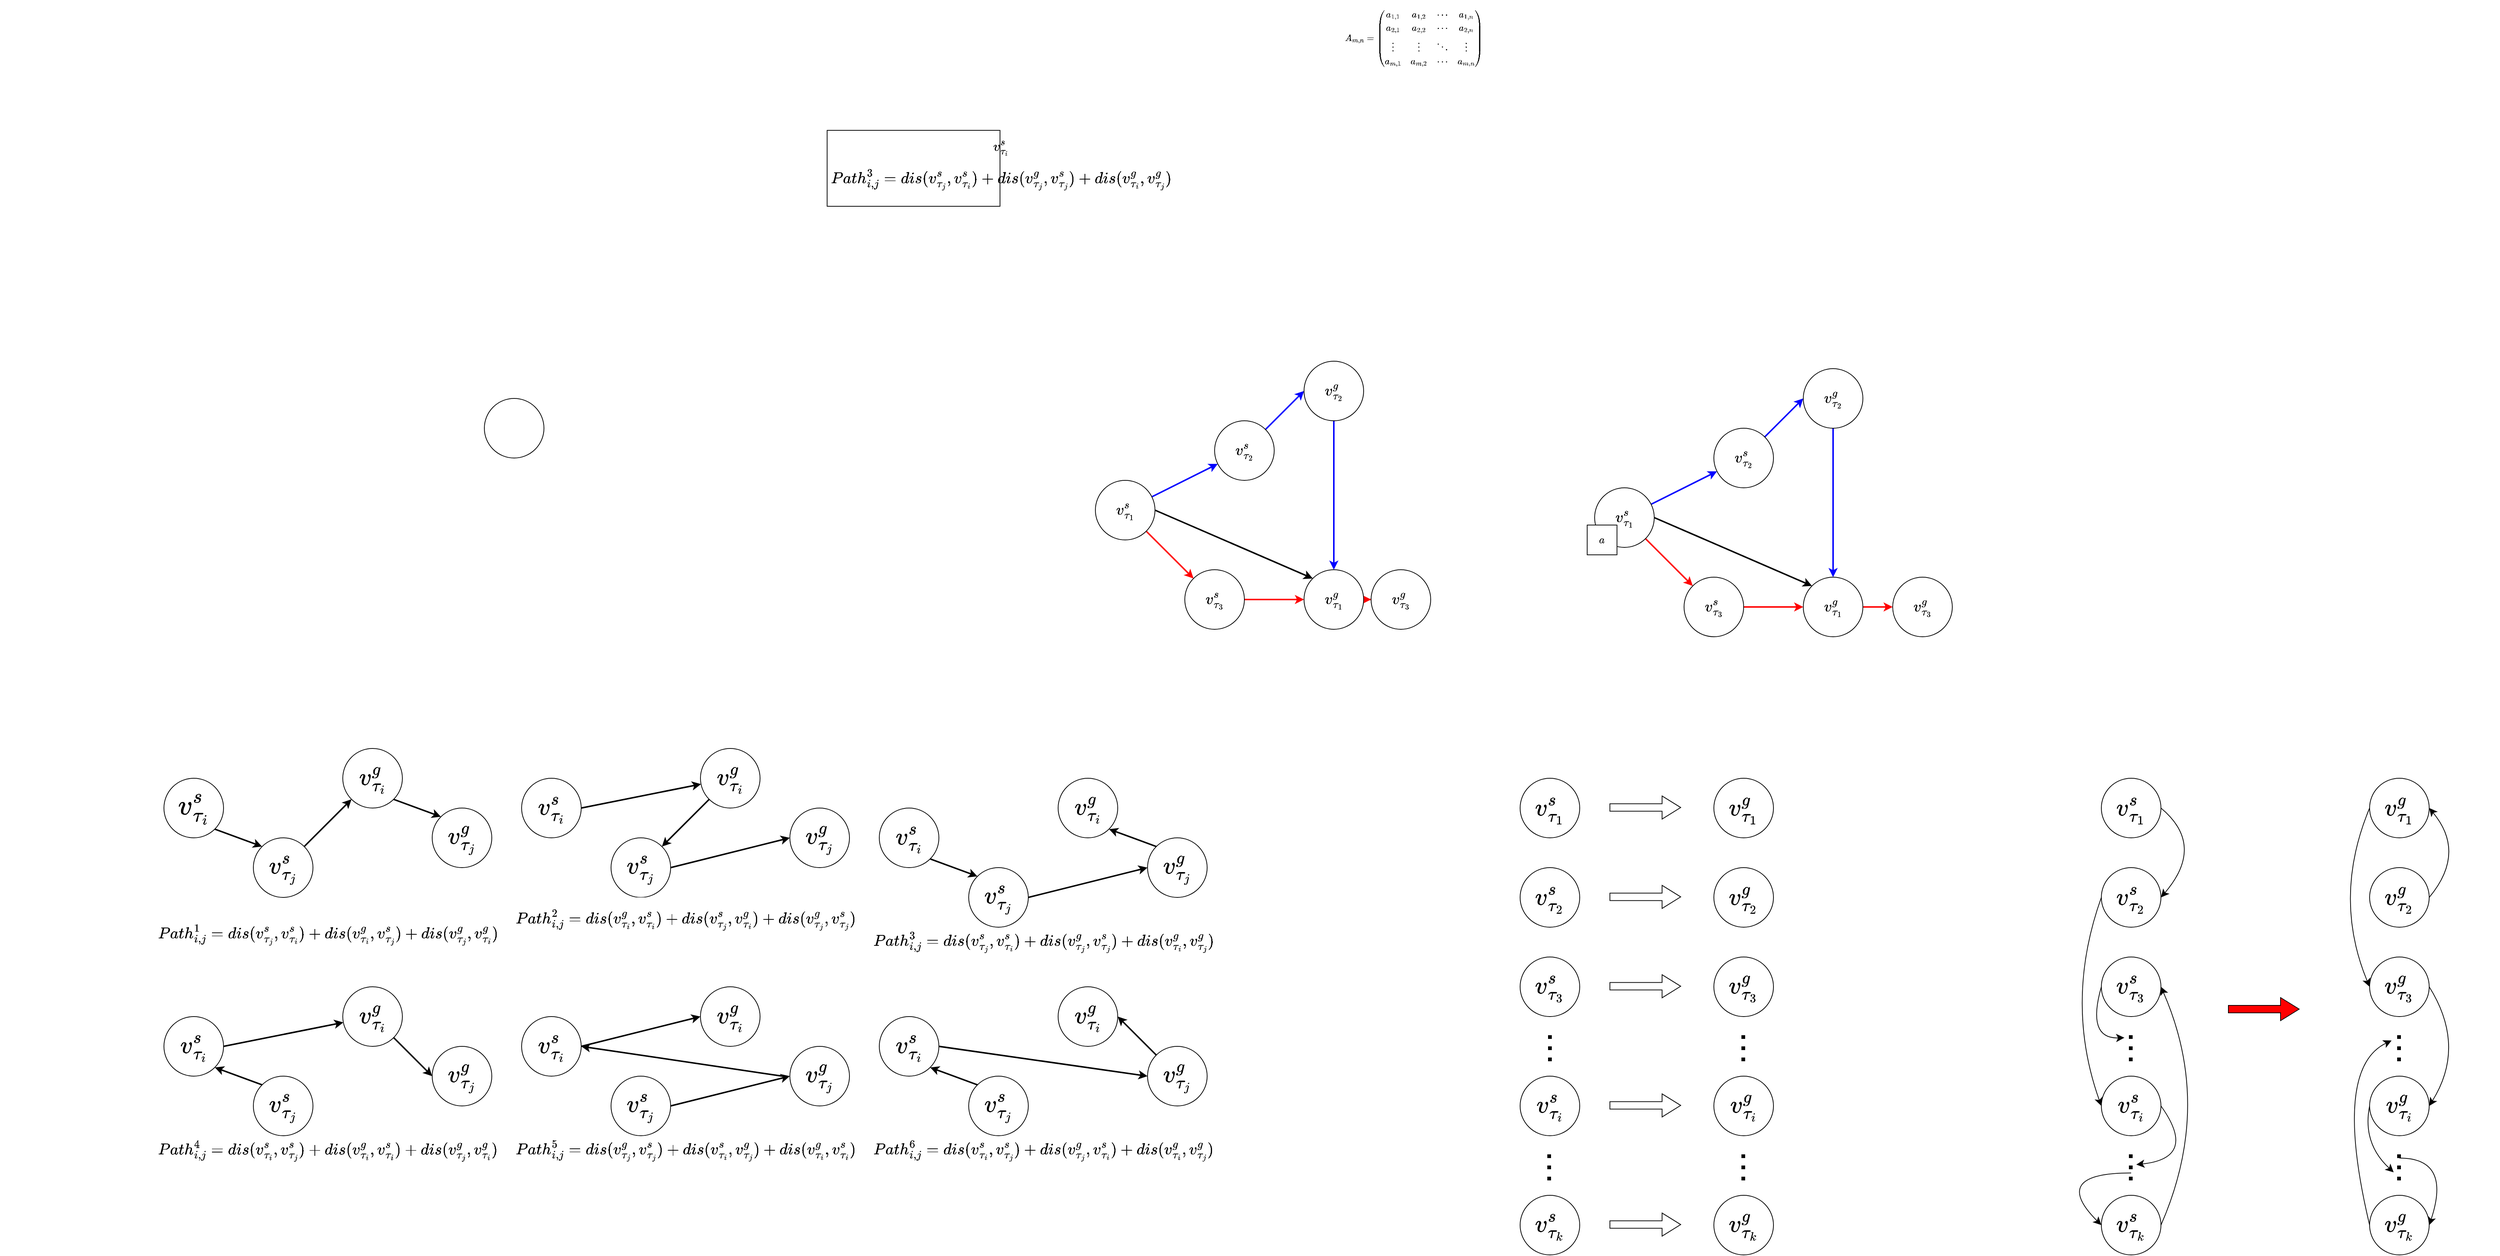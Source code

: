 <mxfile version="24.7.8">
  <diagram name="第 1 页" id="2fXzonQyr7GlmhcA955P">
    <mxGraphModel dx="4692" dy="2448" grid="1" gridSize="10" guides="1" tooltips="1" connect="1" arrows="1" fold="1" page="1" pageScale="1" pageWidth="827" pageHeight="1169" math="1" shadow="0">
      <root>
        <mxCell id="0" />
        <mxCell id="1" parent="0" />
        <mxCell id="RxVfPSey4gtv-o3c42Gy-10" value="&lt;span style=&quot;font-family: &amp;quot;Lucida Console&amp;quot;; font-size: 32px;&quot;&gt;$$v^{s}_{\tau_1}$$&lt;/span&gt;" style="ellipse;whiteSpace=wrap;html=1;aspect=fixed;fontSize=32;" parent="1" vertex="1">
          <mxGeometry x="220" y="640" width="80" height="80" as="geometry" />
        </mxCell>
        <mxCell id="RxVfPSey4gtv-o3c42Gy-12" value="&lt;span style=&quot;font-family: &amp;quot;Lucida Console&amp;quot;; font-size: 32px;&quot;&gt;$$v^{s}_{\tau_i}$$&lt;/span&gt;" style="ellipse;whiteSpace=wrap;html=1;aspect=fixed;fontSize=32;" parent="1" vertex="1">
          <mxGeometry x="220" y="1040" width="80" height="80" as="geometry" />
        </mxCell>
        <mxCell id="RxVfPSey4gtv-o3c42Gy-13" value="&lt;span style=&quot;font-family: &amp;quot;Lucida Console&amp;quot;; font-size: 32px;&quot;&gt;$$v^{s}_{\tau_k}$$&lt;/span&gt;" style="ellipse;whiteSpace=wrap;html=1;aspect=fixed;fontSize=32;" parent="1" vertex="1">
          <mxGeometry x="220" y="1200" width="80" height="80" as="geometry" />
        </mxCell>
        <mxCell id="RxVfPSey4gtv-o3c42Gy-14" value="&lt;span style=&quot;font-family: &amp;quot;Lucida Console&amp;quot;; font-size: 32px;&quot;&gt;$$v^{s}_{\tau_3}$$&lt;/span&gt;" style="ellipse;whiteSpace=wrap;html=1;aspect=fixed;fontSize=32;" parent="1" vertex="1">
          <mxGeometry x="220" y="880" width="80" height="80" as="geometry" />
        </mxCell>
        <mxCell id="RxVfPSey4gtv-o3c42Gy-15" value="&lt;span style=&quot;font-family: &amp;quot;Lucida Console&amp;quot;; font-size: 32px;&quot;&gt;$$v^{s}_{\tau_2}$$&lt;/span&gt;" style="ellipse;whiteSpace=wrap;html=1;aspect=fixed;fontSize=32;" parent="1" vertex="1">
          <mxGeometry x="220" y="760" width="80" height="80" as="geometry" />
        </mxCell>
        <mxCell id="RxVfPSey4gtv-o3c42Gy-16" value="&lt;span style=&quot;font-family: &amp;quot;Lucida Console&amp;quot;; font-size: 32px;&quot;&gt;$$v^{g}_{\tau_1}$$&lt;/span&gt;" style="ellipse;whiteSpace=wrap;html=1;aspect=fixed;fontSize=32;" parent="1" vertex="1">
          <mxGeometry x="480" y="640" width="80" height="80" as="geometry" />
        </mxCell>
        <mxCell id="RxVfPSey4gtv-o3c42Gy-17" value="&lt;span style=&quot;font-family: &amp;quot;Lucida Console&amp;quot;; font-size: 32px;&quot;&gt;$$v^{g}_{\tau_i}$$&lt;/span&gt;" style="ellipse;whiteSpace=wrap;html=1;aspect=fixed;fontSize=32;" parent="1" vertex="1">
          <mxGeometry x="480" y="1040" width="80" height="80" as="geometry" />
        </mxCell>
        <mxCell id="RxVfPSey4gtv-o3c42Gy-18" value="&lt;span style=&quot;font-family: &amp;quot;Lucida Console&amp;quot;; font-size: 32px;&quot;&gt;$$v^{g}_{\tau_k}$$&lt;/span&gt;" style="ellipse;whiteSpace=wrap;html=1;aspect=fixed;fontSize=32;" parent="1" vertex="1">
          <mxGeometry x="480" y="1200" width="80" height="80" as="geometry" />
        </mxCell>
        <mxCell id="RxVfPSey4gtv-o3c42Gy-19" value="&lt;span style=&quot;font-family: &amp;quot;Lucida Console&amp;quot;; font-size: 32px;&quot;&gt;$$v^{g}_{\tau_3}$$&lt;/span&gt;" style="ellipse;whiteSpace=wrap;html=1;aspect=fixed;fontSize=32;" parent="1" vertex="1">
          <mxGeometry x="480" y="880" width="80" height="80" as="geometry" />
        </mxCell>
        <mxCell id="RxVfPSey4gtv-o3c42Gy-20" value="&lt;span style=&quot;font-family: &amp;quot;Lucida Console&amp;quot;; font-size: 32px;&quot;&gt;$$v^{g}_{\tau_2}$$&lt;/span&gt;" style="ellipse;whiteSpace=wrap;html=1;aspect=fixed;fontSize=32;" parent="1" vertex="1">
          <mxGeometry x="480" y="760" width="80" height="80" as="geometry" />
        </mxCell>
        <mxCell id="RxVfPSey4gtv-o3c42Gy-36" style="edgeStyle=none;curved=1;rounded=0;orthogonalLoop=1;jettySize=auto;html=1;exitX=1;exitY=0.5;exitDx=0;exitDy=0;entryX=1;entryY=0.5;entryDx=0;entryDy=0;fontSize=32;startSize=8;endSize=8;" parent="1" source="RxVfPSey4gtv-o3c42Gy-21" target="RxVfPSey4gtv-o3c42Gy-25" edge="1">
          <mxGeometry relative="1" as="geometry">
            <Array as="points">
              <mxPoint x="1140" y="730" />
            </Array>
          </mxGeometry>
        </mxCell>
        <mxCell id="RxVfPSey4gtv-o3c42Gy-21" value="&lt;span style=&quot;font-family: &amp;quot;Lucida Console&amp;quot;; font-size: 32px;&quot;&gt;$$v^{s}_{\tau_1}$$&lt;/span&gt;" style="ellipse;whiteSpace=wrap;html=1;aspect=fixed;fontSize=32;" parent="1" vertex="1">
          <mxGeometry x="1000" y="640" width="80" height="80" as="geometry" />
        </mxCell>
        <mxCell id="RxVfPSey4gtv-o3c42Gy-22" value="&lt;span style=&quot;font-family: &amp;quot;Lucida Console&amp;quot;; font-size: 32px;&quot;&gt;$$v^{s}_{\tau_i}$$&lt;/span&gt;" style="ellipse;whiteSpace=wrap;html=1;aspect=fixed;fontSize=32;" parent="1" vertex="1">
          <mxGeometry x="1000" y="1040" width="80" height="80" as="geometry" />
        </mxCell>
        <mxCell id="RxVfPSey4gtv-o3c42Gy-72" style="edgeStyle=none;curved=1;rounded=0;orthogonalLoop=1;jettySize=auto;html=1;exitX=1;exitY=0.5;exitDx=0;exitDy=0;entryX=1;entryY=0.5;entryDx=0;entryDy=0;fontSize=32;startSize=8;endSize=8;" parent="1" source="RxVfPSey4gtv-o3c42Gy-23" target="RxVfPSey4gtv-o3c42Gy-24" edge="1">
          <mxGeometry relative="1" as="geometry">
            <Array as="points">
              <mxPoint x="1150" y="1080" />
            </Array>
          </mxGeometry>
        </mxCell>
        <mxCell id="RxVfPSey4gtv-o3c42Gy-23" value="&lt;span style=&quot;font-family: &amp;quot;Lucida Console&amp;quot;; font-size: 32px;&quot;&gt;$$v^{s}_{\tau_k}$$&lt;/span&gt;" style="ellipse;whiteSpace=wrap;html=1;aspect=fixed;fontSize=32;" parent="1" vertex="1">
          <mxGeometry x="1000" y="1200" width="80" height="80" as="geometry" />
        </mxCell>
        <mxCell id="RxVfPSey4gtv-o3c42Gy-24" value="&lt;span style=&quot;font-family: &amp;quot;Lucida Console&amp;quot;; font-size: 32px;&quot;&gt;$$v^{s}_{\tau_3}$$&lt;/span&gt;" style="ellipse;whiteSpace=wrap;html=1;aspect=fixed;fontSize=32;" parent="1" vertex="1">
          <mxGeometry x="1000" y="880" width="80" height="80" as="geometry" />
        </mxCell>
        <mxCell id="RxVfPSey4gtv-o3c42Gy-37" style="edgeStyle=none;curved=1;rounded=0;orthogonalLoop=1;jettySize=auto;html=1;exitX=0;exitY=0.5;exitDx=0;exitDy=0;entryX=0;entryY=0.5;entryDx=0;entryDy=0;fontSize=32;startSize=8;endSize=8;" parent="1" source="RxVfPSey4gtv-o3c42Gy-25" target="RxVfPSey4gtv-o3c42Gy-22" edge="1">
          <mxGeometry relative="1" as="geometry">
            <Array as="points">
              <mxPoint x="950" y="940" />
            </Array>
          </mxGeometry>
        </mxCell>
        <mxCell id="RxVfPSey4gtv-o3c42Gy-25" value="&lt;span style=&quot;font-family: &amp;quot;Lucida Console&amp;quot;; font-size: 32px;&quot;&gt;$$v^{s}_{\tau_2}$$&lt;/span&gt;" style="ellipse;whiteSpace=wrap;html=1;aspect=fixed;fontSize=32;" parent="1" vertex="1">
          <mxGeometry x="1000" y="760" width="80" height="80" as="geometry" />
        </mxCell>
        <mxCell id="RxVfPSey4gtv-o3c42Gy-75" style="edgeStyle=none;curved=1;rounded=0;orthogonalLoop=1;jettySize=auto;html=1;entryX=0;entryY=0.5;entryDx=0;entryDy=0;fontSize=32;startSize=8;endSize=8;exitX=0;exitY=0.5;exitDx=0;exitDy=0;" parent="1" source="RxVfPSey4gtv-o3c42Gy-26" target="RxVfPSey4gtv-o3c42Gy-29" edge="1">
          <mxGeometry relative="1" as="geometry">
            <Array as="points">
              <mxPoint x="1310" y="800" />
            </Array>
          </mxGeometry>
        </mxCell>
        <mxCell id="RxVfPSey4gtv-o3c42Gy-26" value="&lt;span style=&quot;font-family: &amp;quot;Lucida Console&amp;quot;; font-size: 32px;&quot;&gt;$$v^{g}_{\tau_1}$$&lt;/span&gt;" style="ellipse;whiteSpace=wrap;html=1;aspect=fixed;fontSize=32;" parent="1" vertex="1">
          <mxGeometry x="1360" y="640" width="80" height="80" as="geometry" />
        </mxCell>
        <mxCell id="RxVfPSey4gtv-o3c42Gy-27" value="&lt;span style=&quot;font-family: &amp;quot;Lucida Console&amp;quot;; font-size: 32px;&quot;&gt;$$v^{g}_{\tau_i}$$&lt;/span&gt;" style="ellipse;whiteSpace=wrap;html=1;aspect=fixed;fontSize=32;" parent="1" vertex="1">
          <mxGeometry x="1360" y="1040" width="80" height="80" as="geometry" />
        </mxCell>
        <mxCell id="RxVfPSey4gtv-o3c42Gy-28" value="&lt;span style=&quot;font-family: &amp;quot;Lucida Console&amp;quot;; font-size: 32px;&quot;&gt;$$v^{g}_{\tau_k}$$&lt;/span&gt;" style="ellipse;whiteSpace=wrap;html=1;aspect=fixed;fontSize=32;" parent="1" vertex="1">
          <mxGeometry x="1360" y="1200" width="80" height="80" as="geometry" />
        </mxCell>
        <mxCell id="RxVfPSey4gtv-o3c42Gy-77" style="edgeStyle=none;curved=1;rounded=0;orthogonalLoop=1;jettySize=auto;html=1;exitX=1;exitY=0.5;exitDx=0;exitDy=0;entryX=1;entryY=0.5;entryDx=0;entryDy=0;fontSize=32;startSize=8;endSize=8;" parent="1" source="RxVfPSey4gtv-o3c42Gy-29" target="RxVfPSey4gtv-o3c42Gy-27" edge="1">
          <mxGeometry relative="1" as="geometry">
            <Array as="points">
              <mxPoint x="1490" y="1000" />
            </Array>
          </mxGeometry>
        </mxCell>
        <mxCell id="RxVfPSey4gtv-o3c42Gy-29" value="&lt;span style=&quot;font-family: &amp;quot;Lucida Console&amp;quot;; font-size: 32px;&quot;&gt;$$v^{g}_{\tau_3}$$&lt;/span&gt;" style="ellipse;whiteSpace=wrap;html=1;aspect=fixed;fontSize=32;" parent="1" vertex="1">
          <mxGeometry x="1360" y="880" width="80" height="80" as="geometry" />
        </mxCell>
        <mxCell id="RxVfPSey4gtv-o3c42Gy-74" style="edgeStyle=none;curved=1;rounded=0;orthogonalLoop=1;jettySize=auto;html=1;exitX=1;exitY=0.5;exitDx=0;exitDy=0;entryX=1;entryY=0.5;entryDx=0;entryDy=0;fontSize=32;startSize=8;endSize=8;" parent="1" source="RxVfPSey4gtv-o3c42Gy-30" target="RxVfPSey4gtv-o3c42Gy-26" edge="1">
          <mxGeometry relative="1" as="geometry">
            <Array as="points">
              <mxPoint x="1490" y="740" />
            </Array>
          </mxGeometry>
        </mxCell>
        <mxCell id="RxVfPSey4gtv-o3c42Gy-30" value="&lt;span style=&quot;font-family: &amp;quot;Lucida Console&amp;quot;; font-size: 32px;&quot;&gt;$$v^{g}_{\tau_2}$$&lt;/span&gt;" style="ellipse;whiteSpace=wrap;html=1;aspect=fixed;fontSize=32;" parent="1" vertex="1">
          <mxGeometry x="1360" y="760" width="80" height="80" as="geometry" />
        </mxCell>
        <mxCell id="RxVfPSey4gtv-o3c42Gy-31" value="" style="shape=flexArrow;endArrow=classic;html=1;rounded=0;fontSize=32;startSize=8;endSize=8;curved=1;" parent="1" edge="1">
          <mxGeometry width="50" height="50" relative="1" as="geometry">
            <mxPoint x="340" y="1079.29" as="sourcePoint" />
            <mxPoint x="436" y="1079.29" as="targetPoint" />
          </mxGeometry>
        </mxCell>
        <mxCell id="RxVfPSey4gtv-o3c42Gy-32" value="" style="shape=flexArrow;endArrow=classic;html=1;rounded=0;fontSize=32;startSize=8;endSize=8;curved=1;" parent="1" edge="1">
          <mxGeometry width="50" height="50" relative="1" as="geometry">
            <mxPoint x="340" y="1239.29" as="sourcePoint" />
            <mxPoint x="436" y="1239.29" as="targetPoint" />
          </mxGeometry>
        </mxCell>
        <mxCell id="RxVfPSey4gtv-o3c42Gy-33" value="" style="shape=flexArrow;endArrow=classic;html=1;rounded=0;fontSize=32;startSize=8;endSize=8;curved=1;" parent="1" edge="1">
          <mxGeometry width="50" height="50" relative="1" as="geometry">
            <mxPoint x="340" y="919.29" as="sourcePoint" />
            <mxPoint x="436" y="919.29" as="targetPoint" />
          </mxGeometry>
        </mxCell>
        <mxCell id="RxVfPSey4gtv-o3c42Gy-34" value="" style="shape=flexArrow;endArrow=classic;html=1;rounded=0;fontSize=32;startSize=8;endSize=8;curved=1;" parent="1" edge="1">
          <mxGeometry width="50" height="50" relative="1" as="geometry">
            <mxPoint x="340" y="799.29" as="sourcePoint" />
            <mxPoint x="436" y="799.29" as="targetPoint" />
          </mxGeometry>
        </mxCell>
        <mxCell id="RxVfPSey4gtv-o3c42Gy-35" value="" style="shape=flexArrow;endArrow=classic;html=1;rounded=0;fontSize=32;startSize=8;endSize=8;curved=1;" parent="1" edge="1">
          <mxGeometry width="50" height="50" relative="1" as="geometry">
            <mxPoint x="340" y="679.29" as="sourcePoint" />
            <mxPoint x="436" y="679.29" as="targetPoint" />
          </mxGeometry>
        </mxCell>
        <mxCell id="RxVfPSey4gtv-o3c42Gy-40" value="" style="shape=flexArrow;endArrow=classic;html=1;rounded=0;fontSize=32;startSize=8;endSize=8;curved=1;fillColor=#FF0000;gradientColor=none;" parent="1" edge="1">
          <mxGeometry width="50" height="50" relative="1" as="geometry">
            <mxPoint x="1170" y="950" as="sourcePoint" />
            <mxPoint x="1266" y="950" as="targetPoint" />
          </mxGeometry>
        </mxCell>
        <mxCell id="RxVfPSey4gtv-o3c42Gy-70" value="" style="edgeStyle=none;curved=1;rounded=0;orthogonalLoop=1;jettySize=auto;html=1;fontSize=32;startSize=8;endSize=8;entryX=0;entryY=0.5;entryDx=0;entryDy=0;" parent="1" target="RxVfPSey4gtv-o3c42Gy-23" edge="1">
          <mxGeometry relative="1" as="geometry">
            <mxPoint x="940" y="1170" as="targetPoint" />
            <Array as="points">
              <mxPoint x="930" y="1170" />
            </Array>
            <mxPoint x="1040" y="1170" as="sourcePoint" />
          </mxGeometry>
        </mxCell>
        <mxCell id="RxVfPSey4gtv-o3c42Gy-83" value="" style="edgeStyle=none;curved=1;rounded=0;orthogonalLoop=1;jettySize=auto;html=1;fontSize=32;startSize=8;endSize=8;entryX=1;entryY=0.5;entryDx=0;entryDy=0;" parent="1" target="RxVfPSey4gtv-o3c42Gy-28" edge="1">
          <mxGeometry relative="1" as="geometry">
            <mxPoint x="1480" y="1150" as="targetPoint" />
            <Array as="points">
              <mxPoint x="1470" y="1150" />
            </Array>
            <mxPoint x="1400" y="1150" as="sourcePoint" />
          </mxGeometry>
        </mxCell>
        <mxCell id="RxVfPSey4gtv-o3c42Gy-68" style="edgeStyle=none;curved=1;rounded=0;orthogonalLoop=1;jettySize=auto;html=1;exitX=1;exitY=0.5;exitDx=0;exitDy=0;entryX=0.844;entryY=0.438;entryDx=0;entryDy=0;entryPerimeter=0;fontSize=32;startSize=8;endSize=8;" parent="1" source="RxVfPSey4gtv-o3c42Gy-22" edge="1">
          <mxGeometry relative="1" as="geometry">
            <Array as="points">
              <mxPoint x="1130" y="1150" />
            </Array>
            <mxPoint x="1046.88" y="1158.76" as="targetPoint" />
          </mxGeometry>
        </mxCell>
        <mxCell id="RxVfPSey4gtv-o3c42Gy-73" style="edgeStyle=none;curved=1;rounded=0;orthogonalLoop=1;jettySize=auto;html=1;exitX=0;exitY=0.5;exitDx=0;exitDy=0;entryX=0.044;entryY=-0.079;entryDx=0;entryDy=0;entryPerimeter=0;fontSize=32;startSize=8;endSize=8;" parent="1" source="RxVfPSey4gtv-o3c42Gy-24" edge="1">
          <mxGeometry relative="1" as="geometry">
            <Array as="points">
              <mxPoint x="980" y="990" />
            </Array>
            <mxPoint x="1030.88" y="988.42" as="targetPoint" />
          </mxGeometry>
        </mxCell>
        <mxCell id="RxVfPSey4gtv-o3c42Gy-78" style="edgeStyle=none;curved=1;rounded=0;orthogonalLoop=1;jettySize=auto;html=1;exitX=0;exitY=0.5;exitDx=0;exitDy=0;entryX=0.115;entryY=0.456;entryDx=0;entryDy=0;entryPerimeter=0;fontSize=32;startSize=8;endSize=8;" parent="1" source="RxVfPSey4gtv-o3c42Gy-27" edge="1">
          <mxGeometry relative="1" as="geometry">
            <Array as="points">
              <mxPoint x="1350" y="1130" />
            </Array>
            <mxPoint x="1392.3" y="1169.12" as="targetPoint" />
          </mxGeometry>
        </mxCell>
        <mxCell id="RxVfPSey4gtv-o3c42Gy-84" style="edgeStyle=none;curved=1;rounded=0;orthogonalLoop=1;jettySize=auto;html=1;exitX=0;exitY=0.5;exitDx=0;exitDy=0;entryX=-0.026;entryY=0.109;entryDx=0;entryDy=0;entryPerimeter=0;fontSize=32;startSize=8;endSize=8;" parent="1" source="RxVfPSey4gtv-o3c42Gy-28" edge="1">
          <mxGeometry relative="1" as="geometry">
            <Array as="points">
              <mxPoint x="1310" y="1030" />
            </Array>
            <mxPoint x="1389.48" y="992.18" as="targetPoint" />
          </mxGeometry>
        </mxCell>
        <mxCell id="6" value="" style="endArrow=none;dashed=1;html=1;strokeColor=#000000;strokeWidth=5;dashPattern=1 2;fontSize=32;" parent="1" edge="1">
          <mxGeometry width="50" height="50" relative="1" as="geometry">
            <mxPoint x="260" y="1020" as="sourcePoint" />
            <mxPoint x="260" y="980" as="targetPoint" />
          </mxGeometry>
        </mxCell>
        <mxCell id="9" value="&lt;font face=&quot;Lucida Console&quot;&gt;$$A_{m,n} =&lt;br&gt; \begin{pmatrix}&lt;br&gt;  a_{1,1} &amp;amp; a_{1,2} &amp;amp; \cdots &amp;amp; a_{1,n} \\&lt;br&gt;  a_{2,1} &amp;amp; a_{2,2} &amp;amp; \cdots &amp;amp; a_{2,n} \\&lt;br&gt;  \vdots  &amp;amp; \vdots  &amp;amp; \ddots &amp;amp; \vdots  \\&lt;br&gt;  a_{m,1} &amp;amp; a_{m,2} &amp;amp; \cdots &amp;amp; a_{m,n}&lt;br&gt; \end{pmatrix}$$&lt;/font&gt;" style="text;html=1;spacing=5;spacingTop=-10;whiteSpace=wrap;overflow=visible;fillColor=none;strokeColor=none;shadow=0;rounded=0;verticalAlign=middle;" parent="1" vertex="1">
          <mxGeometry x="-20" y="-400" width="232" height="102" as="geometry" />
        </mxCell>
        <mxCell id="Y2sO-mLyn4NRbICUy5Yb-9" value="" style="endArrow=none;dashed=1;html=1;strokeColor=#000000;strokeWidth=5;dashPattern=1 2;fontSize=32;" parent="1" edge="1">
          <mxGeometry width="50" height="50" relative="1" as="geometry">
            <mxPoint x="1039.5" y="1020" as="sourcePoint" />
            <mxPoint x="1039.5" y="980" as="targetPoint" />
          </mxGeometry>
        </mxCell>
        <mxCell id="Y2sO-mLyn4NRbICUy5Yb-10" value="" style="endArrow=none;dashed=1;html=1;strokeColor=#000000;strokeWidth=5;dashPattern=1 2;fontSize=32;" parent="1" edge="1">
          <mxGeometry width="50" height="50" relative="1" as="geometry">
            <mxPoint x="1039.5" y="1180" as="sourcePoint" />
            <mxPoint x="1039.5" y="1140" as="targetPoint" />
          </mxGeometry>
        </mxCell>
        <mxCell id="Y2sO-mLyn4NRbICUy5Yb-11" value="" style="endArrow=none;dashed=1;html=1;strokeColor=#000000;strokeWidth=5;dashPattern=1 2;fontSize=32;" parent="1" edge="1">
          <mxGeometry width="50" height="50" relative="1" as="geometry">
            <mxPoint x="1399.5" y="1020" as="sourcePoint" />
            <mxPoint x="1399.5" y="980" as="targetPoint" />
          </mxGeometry>
        </mxCell>
        <mxCell id="Y2sO-mLyn4NRbICUy5Yb-12" value="" style="endArrow=none;dashed=1;html=1;strokeColor=#000000;strokeWidth=5;dashPattern=1 2;fontSize=32;" parent="1" edge="1">
          <mxGeometry width="50" height="50" relative="1" as="geometry">
            <mxPoint x="1399.5" y="1180" as="sourcePoint" />
            <mxPoint x="1399.5" y="1140" as="targetPoint" />
          </mxGeometry>
        </mxCell>
        <mxCell id="Y2sO-mLyn4NRbICUy5Yb-13" value="" style="endArrow=none;dashed=1;html=1;strokeColor=#000000;strokeWidth=5;dashPattern=1 2;fontSize=32;" parent="1" edge="1">
          <mxGeometry width="50" height="50" relative="1" as="geometry">
            <mxPoint x="519.5" y="1020" as="sourcePoint" />
            <mxPoint x="519.5" y="980" as="targetPoint" />
          </mxGeometry>
        </mxCell>
        <mxCell id="Y2sO-mLyn4NRbICUy5Yb-14" value="" style="endArrow=none;dashed=1;html=1;strokeColor=#000000;strokeWidth=5;dashPattern=1 2;fontSize=32;" parent="1" edge="1">
          <mxGeometry width="50" height="50" relative="1" as="geometry">
            <mxPoint x="259" y="1180" as="sourcePoint" />
            <mxPoint x="259" y="1140" as="targetPoint" />
          </mxGeometry>
        </mxCell>
        <mxCell id="Y2sO-mLyn4NRbICUy5Yb-15" value="" style="endArrow=none;dashed=1;html=1;strokeColor=#000000;strokeWidth=5;dashPattern=1 2;fontSize=32;" parent="1" edge="1">
          <mxGeometry width="50" height="50" relative="1" as="geometry">
            <mxPoint x="519.5" y="1180" as="sourcePoint" />
            <mxPoint x="519.5" y="1140" as="targetPoint" />
          </mxGeometry>
        </mxCell>
        <mxCell id="Y2sO-mLyn4NRbICUy5Yb-36" value="" style="rounded=0;orthogonalLoop=1;jettySize=auto;html=1;strokeColor=#0000FF;strokeWidth=2;" parent="1" source="Y2sO-mLyn4NRbICUy5Yb-39" target="Y2sO-mLyn4NRbICUy5Yb-41" edge="1">
          <mxGeometry relative="1" as="geometry" />
        </mxCell>
        <mxCell id="Y2sO-mLyn4NRbICUy5Yb-37" style="rounded=0;orthogonalLoop=1;jettySize=auto;html=1;exitX=1;exitY=1;exitDx=0;exitDy=0;entryX=0;entryY=0;entryDx=0;entryDy=0;strokeColor=#FF0000;strokeWidth=2;" parent="1" source="Y2sO-mLyn4NRbICUy5Yb-39" target="Y2sO-mLyn4NRbICUy5Yb-43" edge="1">
          <mxGeometry relative="1" as="geometry" />
        </mxCell>
        <mxCell id="Y2sO-mLyn4NRbICUy5Yb-38" style="rounded=0;orthogonalLoop=1;jettySize=auto;html=1;exitX=1;exitY=0.5;exitDx=0;exitDy=0;entryX=0;entryY=0;entryDx=0;entryDy=0;strokeWidth=2;" parent="1" source="Y2sO-mLyn4NRbICUy5Yb-39" target="Y2sO-mLyn4NRbICUy5Yb-45" edge="1">
          <mxGeometry relative="1" as="geometry" />
        </mxCell>
        <mxCell id="Y2sO-mLyn4NRbICUy5Yb-39" value="&lt;font face=&quot;Lucida Console&quot;&gt;&lt;span style=&quot;font-size: 20px&quot;&gt;$$v^{s}_{\tau_1}$$&lt;/span&gt;&lt;/font&gt;" style="ellipse;whiteSpace=wrap;html=1;aspect=fixed;" parent="1" vertex="1">
          <mxGeometry x="-350" y="240" width="80" height="80" as="geometry" />
        </mxCell>
        <mxCell id="Y2sO-mLyn4NRbICUy5Yb-40" style="rounded=0;orthogonalLoop=1;jettySize=auto;html=1;exitX=1;exitY=0;exitDx=0;exitDy=0;entryX=0;entryY=0.5;entryDx=0;entryDy=0;strokeColor=#0000FF;strokeWidth=2;" parent="1" source="Y2sO-mLyn4NRbICUy5Yb-41" target="Y2sO-mLyn4NRbICUy5Yb-47" edge="1">
          <mxGeometry relative="1" as="geometry" />
        </mxCell>
        <mxCell id="Y2sO-mLyn4NRbICUy5Yb-41" value="&lt;font face=&quot;Lucida Console&quot;&gt;&lt;span style=&quot;font-size: 20px&quot;&gt;$$v^{s}_{\tau_2}$$&lt;/span&gt;&lt;/font&gt;" style="ellipse;whiteSpace=wrap;html=1;aspect=fixed;" parent="1" vertex="1">
          <mxGeometry x="-190" y="160" width="80" height="80" as="geometry" />
        </mxCell>
        <mxCell id="Y2sO-mLyn4NRbICUy5Yb-42" value="" style="edgeStyle=orthogonalEdgeStyle;rounded=0;orthogonalLoop=1;jettySize=auto;html=1;strokeWidth=2;strokeColor=#FF0000;" parent="1" source="Y2sO-mLyn4NRbICUy5Yb-43" target="Y2sO-mLyn4NRbICUy5Yb-45" edge="1">
          <mxGeometry relative="1" as="geometry" />
        </mxCell>
        <mxCell id="Y2sO-mLyn4NRbICUy5Yb-43" value="&lt;font face=&quot;Lucida Console&quot;&gt;&lt;span style=&quot;font-size: 20px&quot;&gt;$$v^{s}_{\tau_3}$$&lt;/span&gt;&lt;/font&gt;" style="ellipse;whiteSpace=wrap;html=1;aspect=fixed;" parent="1" vertex="1">
          <mxGeometry x="-230" y="360" width="80" height="80" as="geometry" />
        </mxCell>
        <mxCell id="Y2sO-mLyn4NRbICUy5Yb-44" value="" style="edgeStyle=orthogonalEdgeStyle;rounded=0;orthogonalLoop=1;jettySize=auto;html=1;strokeColor=#FF0000;strokeWidth=2;" parent="1" source="Y2sO-mLyn4NRbICUy5Yb-45" target="Y2sO-mLyn4NRbICUy5Yb-48" edge="1">
          <mxGeometry relative="1" as="geometry" />
        </mxCell>
        <mxCell id="Y2sO-mLyn4NRbICUy5Yb-45" value="&lt;font face=&quot;Lucida Console&quot;&gt;&lt;span style=&quot;font-size: 20px&quot;&gt;$$v^{g}_{\tau_1}$$&lt;/span&gt;&lt;/font&gt;" style="ellipse;whiteSpace=wrap;html=1;aspect=fixed;" parent="1" vertex="1">
          <mxGeometry x="-70" y="360" width="80" height="80" as="geometry" />
        </mxCell>
        <mxCell id="Y2sO-mLyn4NRbICUy5Yb-46" style="rounded=0;orthogonalLoop=1;jettySize=auto;html=1;exitX=0.5;exitY=1;exitDx=0;exitDy=0;strokeColor=#0000FF;strokeWidth=2;" parent="1" source="Y2sO-mLyn4NRbICUy5Yb-47" target="Y2sO-mLyn4NRbICUy5Yb-45" edge="1">
          <mxGeometry relative="1" as="geometry" />
        </mxCell>
        <mxCell id="Y2sO-mLyn4NRbICUy5Yb-47" value="&lt;font face=&quot;Lucida Console&quot;&gt;&lt;span style=&quot;font-size: 20px&quot;&gt;$$v^{g}_{\tau_2}$$&lt;/span&gt;&lt;/font&gt;" style="ellipse;whiteSpace=wrap;html=1;aspect=fixed;" parent="1" vertex="1">
          <mxGeometry x="-70" y="80" width="80" height="80" as="geometry" />
        </mxCell>
        <mxCell id="Y2sO-mLyn4NRbICUy5Yb-48" value="&lt;font face=&quot;Lucida Console&quot;&gt;&lt;span style=&quot;font-size: 20px&quot;&gt;$$v^{g}_{\tau_3}$$&lt;/span&gt;&lt;/font&gt;" style="ellipse;whiteSpace=wrap;html=1;aspect=fixed;" parent="1" vertex="1">
          <mxGeometry x="20" y="360" width="80" height="80" as="geometry" />
        </mxCell>
        <mxCell id="Y2sO-mLyn4NRbICUy5Yb-49" value="" style="rounded=0;orthogonalLoop=1;jettySize=auto;html=1;strokeColor=#0000FF;strokeWidth=2;" parent="1" source="Y2sO-mLyn4NRbICUy5Yb-52" target="Y2sO-mLyn4NRbICUy5Yb-54" edge="1">
          <mxGeometry relative="1" as="geometry" />
        </mxCell>
        <mxCell id="Y2sO-mLyn4NRbICUy5Yb-50" style="rounded=0;orthogonalLoop=1;jettySize=auto;html=1;exitX=1;exitY=1;exitDx=0;exitDy=0;entryX=0;entryY=0;entryDx=0;entryDy=0;strokeColor=#FF0000;strokeWidth=2;" parent="1" source="Y2sO-mLyn4NRbICUy5Yb-52" target="Y2sO-mLyn4NRbICUy5Yb-56" edge="1">
          <mxGeometry relative="1" as="geometry" />
        </mxCell>
        <mxCell id="Y2sO-mLyn4NRbICUy5Yb-51" style="rounded=0;orthogonalLoop=1;jettySize=auto;html=1;exitX=1;exitY=0.5;exitDx=0;exitDy=0;entryX=0;entryY=0;entryDx=0;entryDy=0;strokeWidth=2;" parent="1" source="Y2sO-mLyn4NRbICUy5Yb-52" target="Y2sO-mLyn4NRbICUy5Yb-58" edge="1">
          <mxGeometry relative="1" as="geometry" />
        </mxCell>
        <mxCell id="Y2sO-mLyn4NRbICUy5Yb-52" value="&lt;font face=&quot;Lucida Console&quot;&gt;&lt;span style=&quot;font-size: 20px&quot;&gt;$$v^{s}_{\tau_1}$$&lt;/span&gt;&lt;/font&gt;" style="ellipse;whiteSpace=wrap;html=1;aspect=fixed;" parent="1" vertex="1">
          <mxGeometry x="320" y="250" width="80" height="80" as="geometry" />
        </mxCell>
        <mxCell id="Y2sO-mLyn4NRbICUy5Yb-53" style="rounded=0;orthogonalLoop=1;jettySize=auto;html=1;exitX=1;exitY=0;exitDx=0;exitDy=0;entryX=0;entryY=0.5;entryDx=0;entryDy=0;strokeColor=#0000FF;strokeWidth=2;" parent="1" source="Y2sO-mLyn4NRbICUy5Yb-54" target="Y2sO-mLyn4NRbICUy5Yb-60" edge="1">
          <mxGeometry relative="1" as="geometry" />
        </mxCell>
        <mxCell id="Y2sO-mLyn4NRbICUy5Yb-54" value="&lt;font face=&quot;Lucida Console&quot;&gt;&lt;span style=&quot;font-size: 20px&quot;&gt;$$v^{s}_{\tau_2}$$&lt;/span&gt;&lt;/font&gt;" style="ellipse;whiteSpace=wrap;html=1;aspect=fixed;" parent="1" vertex="1">
          <mxGeometry x="480" y="170" width="80" height="80" as="geometry" />
        </mxCell>
        <mxCell id="Y2sO-mLyn4NRbICUy5Yb-55" value="" style="edgeStyle=orthogonalEdgeStyle;rounded=0;orthogonalLoop=1;jettySize=auto;html=1;strokeWidth=2;strokeColor=#FF0000;" parent="1" source="Y2sO-mLyn4NRbICUy5Yb-56" target="Y2sO-mLyn4NRbICUy5Yb-58" edge="1">
          <mxGeometry relative="1" as="geometry" />
        </mxCell>
        <mxCell id="Y2sO-mLyn4NRbICUy5Yb-56" value="&lt;font face=&quot;Lucida Console&quot;&gt;&lt;span style=&quot;font-size: 20px&quot;&gt;$$v^{s}_{\tau_3}$$&lt;/span&gt;&lt;/font&gt;" style="ellipse;whiteSpace=wrap;html=1;aspect=fixed;" parent="1" vertex="1">
          <mxGeometry x="440" y="370" width="80" height="80" as="geometry" />
        </mxCell>
        <mxCell id="Y2sO-mLyn4NRbICUy5Yb-57" value="" style="edgeStyle=orthogonalEdgeStyle;rounded=0;orthogonalLoop=1;jettySize=auto;html=1;strokeColor=#FF0000;strokeWidth=2;" parent="1" source="Y2sO-mLyn4NRbICUy5Yb-58" target="Y2sO-mLyn4NRbICUy5Yb-61" edge="1">
          <mxGeometry relative="1" as="geometry" />
        </mxCell>
        <mxCell id="Y2sO-mLyn4NRbICUy5Yb-58" value="&lt;font face=&quot;Lucida Console&quot;&gt;&lt;span style=&quot;font-size: 20px&quot;&gt;$$v^{g}_{\tau_1}$$&lt;/span&gt;&lt;/font&gt;" style="ellipse;whiteSpace=wrap;html=1;aspect=fixed;" parent="1" vertex="1">
          <mxGeometry x="600" y="370" width="80" height="80" as="geometry" />
        </mxCell>
        <mxCell id="Y2sO-mLyn4NRbICUy5Yb-59" style="rounded=0;orthogonalLoop=1;jettySize=auto;html=1;exitX=0.5;exitY=1;exitDx=0;exitDy=0;strokeColor=#0000FF;strokeWidth=2;" parent="1" source="Y2sO-mLyn4NRbICUy5Yb-60" target="Y2sO-mLyn4NRbICUy5Yb-58" edge="1">
          <mxGeometry relative="1" as="geometry" />
        </mxCell>
        <mxCell id="Y2sO-mLyn4NRbICUy5Yb-60" value="&lt;font face=&quot;Lucida Console&quot;&gt;&lt;span style=&quot;font-size: 20px&quot;&gt;$$v^{g}_{\tau_2}$$&lt;/span&gt;&lt;/font&gt;" style="ellipse;whiteSpace=wrap;html=1;aspect=fixed;" parent="1" vertex="1">
          <mxGeometry x="600" y="90" width="80" height="80" as="geometry" />
        </mxCell>
        <mxCell id="Y2sO-mLyn4NRbICUy5Yb-61" value="&lt;font face=&quot;Lucida Console&quot;&gt;&lt;span style=&quot;font-size: 20px&quot;&gt;$$v^{g}_{\tau_3}$$&lt;/span&gt;&lt;/font&gt;" style="ellipse;whiteSpace=wrap;html=1;aspect=fixed;" parent="1" vertex="1">
          <mxGeometry x="720" y="370" width="80" height="80" as="geometry" />
        </mxCell>
        <mxCell id="Y2sO-mLyn4NRbICUy5Yb-62" value="$$a$$" style="rounded=0;whiteSpace=wrap;html=1;" parent="1" vertex="1">
          <mxGeometry x="310" y="300" width="40" height="40" as="geometry" />
        </mxCell>
        <mxCell id="Y2sO-mLyn4NRbICUy5Yb-69" style="rounded=0;orthogonalLoop=1;jettySize=auto;html=1;exitX=1;exitY=1;exitDx=0;exitDy=0;entryX=0;entryY=0;entryDx=0;entryDy=0;strokeWidth=2;fontSize=32;" parent="1" source="Y2sO-mLyn4NRbICUy5Yb-63" target="Y2sO-mLyn4NRbICUy5Yb-65" edge="1">
          <mxGeometry relative="1" as="geometry" />
        </mxCell>
        <mxCell id="Y2sO-mLyn4NRbICUy5Yb-63" value="&lt;font face=&quot;Helvetica&quot; style=&quot;font-size: 32px;&quot;&gt;$$v^{s}_{\tau_i}$$&lt;/font&gt;" style="ellipse;whiteSpace=wrap;html=1;aspect=fixed;fontSize=32;" parent="1" vertex="1">
          <mxGeometry x="-1600" y="640" width="80" height="80" as="geometry" />
        </mxCell>
        <mxCell id="Y2sO-mLyn4NRbICUy5Yb-71" style="rounded=0;orthogonalLoop=1;jettySize=auto;html=1;exitX=1;exitY=1;exitDx=0;exitDy=0;entryX=0;entryY=0;entryDx=0;entryDy=0;strokeWidth=2;fontSize=32;" parent="1" source="Y2sO-mLyn4NRbICUy5Yb-64" target="Y2sO-mLyn4NRbICUy5Yb-66" edge="1">
          <mxGeometry relative="1" as="geometry" />
        </mxCell>
        <mxCell id="Y2sO-mLyn4NRbICUy5Yb-64" value="&lt;span style=&quot;font-family: &amp;quot;Lucida Console&amp;quot;; font-size: 32px;&quot;&gt;$$v^{g}_{\tau_i}$$&lt;/span&gt;" style="ellipse;whiteSpace=wrap;html=1;aspect=fixed;fontSize=32;" parent="1" vertex="1">
          <mxGeometry x="-1360" y="600" width="80" height="80" as="geometry" />
        </mxCell>
        <mxCell id="Y2sO-mLyn4NRbICUy5Yb-70" style="rounded=0;orthogonalLoop=1;jettySize=auto;html=1;exitX=1;exitY=0;exitDx=0;exitDy=0;entryX=0;entryY=1;entryDx=0;entryDy=0;strokeWidth=2;fontSize=32;" parent="1" source="Y2sO-mLyn4NRbICUy5Yb-65" target="Y2sO-mLyn4NRbICUy5Yb-64" edge="1">
          <mxGeometry relative="1" as="geometry" />
        </mxCell>
        <mxCell id="Y2sO-mLyn4NRbICUy5Yb-65" value="&lt;span style=&quot;font-family: &amp;quot;Lucida Console&amp;quot;; font-size: 32px;&quot;&gt;$$v^{s}_{\tau_j}$$&lt;/span&gt;" style="ellipse;whiteSpace=wrap;html=1;aspect=fixed;fontSize=32;" parent="1" vertex="1">
          <mxGeometry x="-1480" y="720" width="80" height="80" as="geometry" />
        </mxCell>
        <mxCell id="Y2sO-mLyn4NRbICUy5Yb-66" value="&lt;span style=&quot;font-family: &amp;quot;Lucida Console&amp;quot;; font-size: 32px;&quot;&gt;$$v^{g}_{\tau_j}$$&lt;/span&gt;" style="ellipse;whiteSpace=wrap;html=1;aspect=fixed;fontSize=32;" parent="1" vertex="1">
          <mxGeometry x="-1240" y="680" width="80" height="80" as="geometry" />
        </mxCell>
        <mxCell id="Y2sO-mLyn4NRbICUy5Yb-118" style="rounded=0;orthogonalLoop=1;jettySize=auto;html=1;exitX=1;exitY=0.5;exitDx=0;exitDy=0;strokeWidth=2;fontSize=32;movable=1;resizable=1;rotatable=1;deletable=1;editable=1;locked=0;connectable=1;" parent="1" source="Y2sO-mLyn4NRbICUy5Yb-111" target="Y2sO-mLyn4NRbICUy5Yb-113" edge="1">
          <mxGeometry relative="1" as="geometry" />
        </mxCell>
        <mxCell id="Y2sO-mLyn4NRbICUy5Yb-111" value="&lt;span style=&quot;font-family: &amp;quot;Lucida Console&amp;quot;; font-size: 32px;&quot;&gt;$$v^{s}_{\tau_i}$$&lt;/span&gt;" style="ellipse;whiteSpace=wrap;html=1;aspect=fixed;fontSize=32;movable=1;resizable=1;rotatable=1;deletable=1;editable=1;locked=0;connectable=1;" parent="1" vertex="1">
          <mxGeometry x="-1120" y="640" width="80" height="80" as="geometry" />
        </mxCell>
        <mxCell id="Y2sO-mLyn4NRbICUy5Yb-119" style="rounded=0;orthogonalLoop=1;jettySize=auto;html=1;exitX=0;exitY=1;exitDx=0;exitDy=0;entryX=1;entryY=0;entryDx=0;entryDy=0;strokeWidth=2;fontSize=32;movable=1;resizable=1;rotatable=1;deletable=1;editable=1;locked=0;connectable=1;" parent="1" source="Y2sO-mLyn4NRbICUy5Yb-113" target="Y2sO-mLyn4NRbICUy5Yb-115" edge="1">
          <mxGeometry relative="1" as="geometry" />
        </mxCell>
        <mxCell id="Y2sO-mLyn4NRbICUy5Yb-113" value="&lt;span style=&quot;font-size: 32px;&quot;&gt;&lt;font style=&quot;font-size: 32px;&quot;&gt;$$v^{g}_{\tau_i}$$&lt;/font&gt;&lt;/span&gt;" style="ellipse;whiteSpace=wrap;html=1;aspect=fixed;fontSize=32;fontFamily=Verdana;movable=1;resizable=1;rotatable=1;deletable=1;editable=1;locked=0;connectable=1;" parent="1" vertex="1">
          <mxGeometry x="-880" y="600" width="80" height="80" as="geometry" />
        </mxCell>
        <mxCell id="Y2sO-mLyn4NRbICUy5Yb-120" style="rounded=0;orthogonalLoop=1;jettySize=auto;html=1;exitX=1;exitY=0.5;exitDx=0;exitDy=0;entryX=0;entryY=0.5;entryDx=0;entryDy=0;strokeWidth=2;fontSize=32;movable=1;resizable=1;rotatable=1;deletable=1;editable=1;locked=0;connectable=1;" parent="1" source="Y2sO-mLyn4NRbICUy5Yb-115" target="Y2sO-mLyn4NRbICUy5Yb-116" edge="1">
          <mxGeometry relative="1" as="geometry" />
        </mxCell>
        <mxCell id="Y2sO-mLyn4NRbICUy5Yb-115" value="&lt;span style=&quot;font-family: &amp;quot;Lucida Console&amp;quot;; font-size: 32px;&quot;&gt;$$v^{s}_{\tau_j}$$&lt;/span&gt;" style="ellipse;whiteSpace=wrap;html=1;aspect=fixed;fontSize=32;movable=1;resizable=1;rotatable=1;deletable=1;editable=1;locked=0;connectable=1;" parent="1" vertex="1">
          <mxGeometry x="-1000" y="720" width="80" height="80" as="geometry" />
        </mxCell>
        <mxCell id="Y2sO-mLyn4NRbICUy5Yb-116" value="&lt;span style=&quot;font-family: &amp;quot;Lucida Console&amp;quot;; font-size: 32px;&quot;&gt;$$v^{g}_{\tau_j}$$&lt;/span&gt;" style="ellipse;whiteSpace=wrap;html=1;aspect=fixed;fontSize=32;movable=1;resizable=1;rotatable=1;deletable=1;editable=1;locked=0;connectable=1;" parent="1" vertex="1">
          <mxGeometry x="-760" y="680" width="80" height="80" as="geometry" />
        </mxCell>
        <mxCell id="Y2sO-mLyn4NRbICUy5Yb-121" style="rounded=0;orthogonalLoop=1;jettySize=auto;html=1;exitX=1;exitY=1;exitDx=0;exitDy=0;entryX=0;entryY=0;entryDx=0;entryDy=0;strokeWidth=2;fontSize=32;movable=1;resizable=1;rotatable=1;deletable=1;editable=1;locked=0;connectable=1;fontFamily=Lucida Console;verticalAlign=middle;horizontal=1;labelPosition=center;verticalLabelPosition=middle;align=center;labelBorderColor=none;textShadow=0;spacing=2;" parent="1" source="Y2sO-mLyn4NRbICUy5Yb-122" target="Y2sO-mLyn4NRbICUy5Yb-126" edge="1">
          <mxGeometry relative="1" as="geometry" />
        </mxCell>
        <mxCell id="Y2sO-mLyn4NRbICUy5Yb-122" value="&lt;span style=&quot;font-size: 32px;&quot;&gt;$$v^{s}_{\tau_i}$$&lt;/span&gt;" style="ellipse;whiteSpace=wrap;html=1;aspect=fixed;fontSize=32;movable=1;resizable=1;rotatable=1;deletable=1;editable=1;locked=0;connectable=1;flipV=0;flipH=0;fontFamily=Lucida Console;verticalAlign=middle;horizontal=1;labelPosition=center;verticalLabelPosition=middle;align=center;labelBorderColor=none;textShadow=0;spacing=2;" parent="1" vertex="1">
          <mxGeometry x="-640" y="680" width="80" height="80" as="geometry" />
        </mxCell>
        <mxCell id="Y2sO-mLyn4NRbICUy5Yb-123" style="rounded=0;orthogonalLoop=1;jettySize=auto;html=1;entryX=1;entryY=1;entryDx=0;entryDy=0;strokeWidth=2;exitX=0;exitY=0;exitDx=0;exitDy=0;fontSize=32;movable=1;resizable=1;rotatable=1;deletable=1;editable=1;locked=0;connectable=1;fontFamily=Lucida Console;verticalAlign=middle;horizontal=1;labelPosition=center;verticalLabelPosition=middle;align=center;labelBorderColor=none;textShadow=0;spacing=2;" parent="1" source="Y2sO-mLyn4NRbICUy5Yb-127" target="Y2sO-mLyn4NRbICUy5Yb-124" edge="1">
          <mxGeometry relative="1" as="geometry">
            <mxPoint x="-100.313" y="660" as="sourcePoint" />
          </mxGeometry>
        </mxCell>
        <mxCell id="Y2sO-mLyn4NRbICUy5Yb-124" value="&lt;span style=&quot;font-size: 32px;&quot;&gt;$$v^{g}_{\tau_i}$$&lt;/span&gt;" style="ellipse;whiteSpace=wrap;html=1;aspect=fixed;fontSize=32;movable=1;resizable=1;rotatable=1;deletable=1;editable=1;locked=0;connectable=1;flipV=0;flipH=0;fontFamily=Lucida Console;verticalAlign=middle;horizontal=1;labelPosition=center;verticalLabelPosition=middle;align=center;labelBorderColor=none;textShadow=0;spacing=2;" parent="1" vertex="1">
          <mxGeometry x="-400" y="640" width="80" height="80" as="geometry" />
        </mxCell>
        <mxCell id="Y2sO-mLyn4NRbICUy5Yb-125" style="rounded=0;orthogonalLoop=1;jettySize=auto;html=1;exitX=1;exitY=0.5;exitDx=0;exitDy=0;entryX=0;entryY=0.5;entryDx=0;entryDy=0;strokeWidth=2;fontSize=32;movable=1;resizable=1;rotatable=1;deletable=1;editable=1;locked=0;connectable=1;fontFamily=Lucida Console;verticalAlign=middle;horizontal=1;labelPosition=center;verticalLabelPosition=middle;align=center;labelBorderColor=none;textShadow=0;spacing=2;" parent="1" source="Y2sO-mLyn4NRbICUy5Yb-126" target="Y2sO-mLyn4NRbICUy5Yb-127" edge="1">
          <mxGeometry relative="1" as="geometry" />
        </mxCell>
        <mxCell id="Y2sO-mLyn4NRbICUy5Yb-126" value="&lt;span style=&quot;font-size: 32px;&quot;&gt;$$v^{s}_{\tau_j}$$&lt;/span&gt;" style="ellipse;whiteSpace=wrap;html=1;aspect=fixed;fontSize=32;movable=1;resizable=1;rotatable=1;deletable=1;editable=1;locked=0;connectable=1;flipV=0;flipH=0;fontFamily=Lucida Console;verticalAlign=middle;horizontal=1;labelPosition=center;verticalLabelPosition=middle;align=center;labelBorderColor=none;textShadow=0;spacing=2;" parent="1" vertex="1">
          <mxGeometry x="-520" y="760" width="80" height="80" as="geometry" />
        </mxCell>
        <mxCell id="Y2sO-mLyn4NRbICUy5Yb-127" value="&lt;span style=&quot;font-size: 32px;&quot;&gt;$$v^{g}_{\tau_j}$$&lt;/span&gt;" style="ellipse;whiteSpace=wrap;html=1;aspect=fixed;fontSize=32;movable=1;resizable=1;rotatable=1;deletable=1;editable=1;locked=0;connectable=1;flipV=0;flipH=0;fontFamily=Lucida Console;verticalAlign=middle;horizontal=1;labelPosition=center;verticalLabelPosition=middle;align=center;labelBorderColor=none;textShadow=0;spacing=2;" parent="1" vertex="1">
          <mxGeometry x="-280" y="720" width="80" height="80" as="geometry" />
        </mxCell>
        <mxCell id="Y2sO-mLyn4NRbICUy5Yb-128" value="&lt;font style=&quot;font-size: 18px;&quot;&gt;$$Path^3_{i,j}=dis(v^s_{\tau_j}, v^s_{\tau_i})+dis(v^g_{\tau_j}, v^s_{\tau_j})+dis(v^g_{\tau_i}, v^g_{\tau_j})$$&lt;/font&gt;" style="text;html=1;align=center;verticalAlign=middle;resizable=0;points=[];autosize=1;strokeColor=none;fillColor=none;fontSize=18;" parent="1" vertex="1">
          <mxGeometry x="-860" y="840" width="880" height="40" as="geometry" />
        </mxCell>
        <mxCell id="Y2sO-mLyn4NRbICUy5Yb-130" style="rounded=0;orthogonalLoop=1;jettySize=auto;html=1;exitX=1;exitY=0.5;exitDx=0;exitDy=0;strokeWidth=2;fontSize=32;" parent="1" source="Y2sO-mLyn4NRbICUy5Yb-131" target="Y2sO-mLyn4NRbICUy5Yb-133" edge="1">
          <mxGeometry relative="1" as="geometry" />
        </mxCell>
        <mxCell id="Y2sO-mLyn4NRbICUy5Yb-131" value="&lt;span style=&quot;font-family: &amp;quot;Lucida Console&amp;quot;; font-size: 32px;&quot;&gt;$$v^{s}_{\tau_i}$$&lt;/span&gt;" style="ellipse;whiteSpace=wrap;html=1;aspect=fixed;fontSize=32;" parent="1" vertex="1">
          <mxGeometry x="-1600" y="960" width="80" height="80" as="geometry" />
        </mxCell>
        <mxCell id="Y2sO-mLyn4NRbICUy5Yb-132" style="rounded=0;orthogonalLoop=1;jettySize=auto;html=1;entryX=1;entryY=1;entryDx=0;entryDy=0;strokeWidth=2;exitX=0;exitY=0;exitDx=0;exitDy=0;fontSize=32;" parent="1" source="Y2sO-mLyn4NRbICUy5Yb-135" target="Y2sO-mLyn4NRbICUy5Yb-131" edge="1">
          <mxGeometry relative="1" as="geometry">
            <mxPoint x="-1550" y="1080" as="sourcePoint" />
          </mxGeometry>
        </mxCell>
        <mxCell id="Y2sO-mLyn4NRbICUy5Yb-133" value="&lt;span style=&quot;font-family: &amp;quot;Lucida Console&amp;quot;; font-size: 32px;&quot;&gt;$$v^{g}_{\tau_i}$$&lt;/span&gt;" style="ellipse;whiteSpace=wrap;html=1;aspect=fixed;fontSize=32;" parent="1" vertex="1">
          <mxGeometry x="-1360" y="920" width="80" height="80" as="geometry" />
        </mxCell>
        <mxCell id="Y2sO-mLyn4NRbICUy5Yb-134" style="rounded=0;orthogonalLoop=1;jettySize=auto;html=1;entryX=0;entryY=0.5;entryDx=0;entryDy=0;strokeWidth=2;fontSize=32;" parent="1" source="Y2sO-mLyn4NRbICUy5Yb-133" target="Y2sO-mLyn4NRbICUy5Yb-136" edge="1">
          <mxGeometry relative="1" as="geometry" />
        </mxCell>
        <mxCell id="Y2sO-mLyn4NRbICUy5Yb-135" value="&lt;span style=&quot;font-family: &amp;quot;Lucida Console&amp;quot;; font-size: 32px;&quot;&gt;$$v^{s}_{\tau_j}$$&lt;/span&gt;" style="ellipse;whiteSpace=wrap;html=1;aspect=fixed;fontSize=32;" parent="1" vertex="1">
          <mxGeometry x="-1480" y="1040" width="80" height="80" as="geometry" />
        </mxCell>
        <mxCell id="Y2sO-mLyn4NRbICUy5Yb-136" value="&lt;span style=&quot;font-family: &amp;quot;Lucida Console&amp;quot;; font-size: 32px;&quot;&gt;$$v^{g}_{\tau_j}$$&lt;/span&gt;" style="ellipse;whiteSpace=wrap;html=1;aspect=fixed;fontSize=32;" parent="1" vertex="1">
          <mxGeometry x="-1240" y="1000" width="80" height="80" as="geometry" />
        </mxCell>
        <mxCell id="Y2sO-mLyn4NRbICUy5Yb-137" value="&lt;font style=&quot;font-size: 18px;&quot;&gt;$$Path^4_{i,j}=dis(v^s_{\tau_i}, v^s_{\tau_j})+dis(v^g_{\tau_i}, v^s_{\tau_i})+dis(v^g_{\tau_j}, v^g_{\tau_i})$$&lt;/font&gt;" style="text;html=1;align=center;verticalAlign=middle;resizable=0;points=[];autosize=1;strokeColor=none;fillColor=none;fontSize=18;" parent="1" vertex="1">
          <mxGeometry x="-1820" y="1120" width="880" height="40" as="geometry" />
        </mxCell>
        <mxCell id="Y2sO-mLyn4NRbICUy5Yb-140" value="&lt;span style=&quot;font-family: &amp;quot;Lucida Console&amp;quot;; font-size: 32px;&quot;&gt;$$v^{s}_{\tau_i}$$&lt;/span&gt;" style="ellipse;whiteSpace=wrap;html=1;aspect=fixed;fontSize=32;" parent="1" vertex="1">
          <mxGeometry x="-1120" y="960" width="80" height="80" as="geometry" />
        </mxCell>
        <mxCell id="Y2sO-mLyn4NRbICUy5Yb-141" style="rounded=0;orthogonalLoop=1;jettySize=auto;html=1;entryX=1;entryY=0.5;entryDx=0;entryDy=0;strokeWidth=2;fontSize=32;" parent="1" target="Y2sO-mLyn4NRbICUy5Yb-140" edge="1">
          <mxGeometry relative="1" as="geometry">
            <mxPoint x="-770" y="1040" as="sourcePoint" />
          </mxGeometry>
        </mxCell>
        <mxCell id="Y2sO-mLyn4NRbICUy5Yb-142" value="&lt;span style=&quot;font-family: &amp;quot;Lucida Console&amp;quot;; font-size: 32px;&quot;&gt;$$v^{g}_{\tau_i}$$&lt;/span&gt;" style="ellipse;whiteSpace=wrap;html=1;aspect=fixed;fontSize=32;" parent="1" vertex="1">
          <mxGeometry x="-880" y="920" width="80" height="80" as="geometry" />
        </mxCell>
        <mxCell id="Y2sO-mLyn4NRbICUy5Yb-143" style="rounded=0;orthogonalLoop=1;jettySize=auto;html=1;exitX=1;exitY=0.5;exitDx=0;exitDy=0;entryX=0;entryY=0.5;entryDx=0;entryDy=0;strokeWidth=2;fontSize=32;" parent="1" source="Y2sO-mLyn4NRbICUy5Yb-144" target="Y2sO-mLyn4NRbICUy5Yb-145" edge="1">
          <mxGeometry relative="1" as="geometry" />
        </mxCell>
        <mxCell id="Y2sO-mLyn4NRbICUy5Yb-144" value="&lt;span style=&quot;font-family: &amp;quot;Lucida Console&amp;quot;; font-size: 32px;&quot;&gt;$$v^{s}_{\tau_j}$$&lt;/span&gt;" style="ellipse;whiteSpace=wrap;html=1;aspect=fixed;fontSize=32;" parent="1" vertex="1">
          <mxGeometry x="-1000" y="1040" width="80" height="80" as="geometry" />
        </mxCell>
        <mxCell id="Y2sO-mLyn4NRbICUy5Yb-145" value="&lt;span style=&quot;font-family: &amp;quot;Lucida Console&amp;quot;; font-size: 32px;&quot;&gt;$$v^{g}_{\tau_j}$$&lt;/span&gt;" style="ellipse;whiteSpace=wrap;html=1;aspect=fixed;fontSize=32;" parent="1" vertex="1">
          <mxGeometry x="-760" y="1000" width="80" height="80" as="geometry" />
        </mxCell>
        <mxCell id="Y2sO-mLyn4NRbICUy5Yb-146" value="&lt;font style=&quot;font-size: 18px;&quot;&gt;$$Path^5_{i,j}=dis(v^g_{\tau_j}, v^s_{\tau_j})+dis(v^s_{\tau_i}, v^g_{\tau_j})+dis(v^g_{\tau_i}, v^s_{\tau_i})$$&lt;/font&gt;" style="text;html=1;align=center;verticalAlign=middle;resizable=0;points=[];autosize=1;strokeColor=none;fillColor=none;fontSize=18;" parent="1" vertex="1">
          <mxGeometry x="-1340" y="1120" width="880" height="40" as="geometry" />
        </mxCell>
        <mxCell id="Y2sO-mLyn4NRbICUy5Yb-148" style="rounded=0;orthogonalLoop=1;jettySize=auto;html=1;strokeWidth=2;entryX=0;entryY=0.5;entryDx=0;entryDy=0;exitX=1;exitY=0.5;exitDx=0;exitDy=0;fontSize=32;" parent="1" source="Y2sO-mLyn4NRbICUy5Yb-140" target="Y2sO-mLyn4NRbICUy5Yb-142" edge="1">
          <mxGeometry relative="1" as="geometry">
            <mxPoint x="-1050" y="930" as="sourcePoint" />
            <mxPoint x="-890.0" y="890" as="targetPoint" />
          </mxGeometry>
        </mxCell>
        <mxCell id="Y2sO-mLyn4NRbICUy5Yb-149" style="rounded=0;orthogonalLoop=1;jettySize=auto;html=1;exitX=1;exitY=0.5;exitDx=0;exitDy=0;strokeWidth=2;entryX=0;entryY=0.5;entryDx=0;entryDy=0;fontSize=32;" parent="1" source="Y2sO-mLyn4NRbICUy5Yb-150" target="Y2sO-mLyn4NRbICUy5Yb-155" edge="1">
          <mxGeometry relative="1" as="geometry" />
        </mxCell>
        <mxCell id="Y2sO-mLyn4NRbICUy5Yb-150" value="&lt;span style=&quot;font-family: &amp;quot;Lucida Console&amp;quot;; font-size: 32px;&quot;&gt;$$v^{s}_{\tau_i}$$&lt;/span&gt;" style="ellipse;whiteSpace=wrap;html=1;aspect=fixed;fontSize=32;" parent="1" vertex="1">
          <mxGeometry x="-640" y="960" width="80" height="80" as="geometry" />
        </mxCell>
        <mxCell id="Y2sO-mLyn4NRbICUy5Yb-151" style="rounded=0;orthogonalLoop=1;jettySize=auto;html=1;entryX=1;entryY=1;entryDx=0;entryDy=0;strokeWidth=2;exitX=0;exitY=0;exitDx=0;exitDy=0;fontSize=32;" parent="1" source="Y2sO-mLyn4NRbICUy5Yb-154" target="Y2sO-mLyn4NRbICUy5Yb-150" edge="1">
          <mxGeometry relative="1" as="geometry">
            <mxPoint x="-590" y="1080" as="sourcePoint" />
          </mxGeometry>
        </mxCell>
        <mxCell id="Y2sO-mLyn4NRbICUy5Yb-152" value="&lt;span style=&quot;font-family: &amp;quot;Lucida Console&amp;quot;; font-size: 32px;&quot;&gt;$$v^{g}_{\tau_i}$$&lt;/span&gt;" style="ellipse;whiteSpace=wrap;html=1;aspect=fixed;fontSize=32;" parent="1" vertex="1">
          <mxGeometry x="-400" y="920" width="80" height="80" as="geometry" />
        </mxCell>
        <mxCell id="Y2sO-mLyn4NRbICUy5Yb-153" style="rounded=0;orthogonalLoop=1;jettySize=auto;html=1;strokeWidth=2;exitX=0;exitY=0;exitDx=0;exitDy=0;entryX=1;entryY=0.5;entryDx=0;entryDy=0;fontSize=32;" parent="1" source="Y2sO-mLyn4NRbICUy5Yb-155" target="Y2sO-mLyn4NRbICUy5Yb-152" edge="1">
          <mxGeometry relative="1" as="geometry">
            <mxPoint x="-260" y="910" as="targetPoint" />
          </mxGeometry>
        </mxCell>
        <mxCell id="Y2sO-mLyn4NRbICUy5Yb-154" value="&lt;span style=&quot;font-family: &amp;quot;Lucida Console&amp;quot;; font-size: 32px;&quot;&gt;$$v^{s}_{\tau_j}$$&lt;/span&gt;" style="ellipse;whiteSpace=wrap;html=1;aspect=fixed;fontSize=32;" parent="1" vertex="1">
          <mxGeometry x="-520" y="1040" width="80" height="80" as="geometry" />
        </mxCell>
        <mxCell id="Y2sO-mLyn4NRbICUy5Yb-155" value="&lt;span style=&quot;font-family: &amp;quot;Lucida Console&amp;quot;; font-size: 32px;&quot;&gt;$$v^{g}_{\tau_j}$$&lt;/span&gt;" style="ellipse;whiteSpace=wrap;html=1;aspect=fixed;fontSize=32;" parent="1" vertex="1">
          <mxGeometry x="-280" y="1000" width="80" height="80" as="geometry" />
        </mxCell>
        <mxCell id="Y2sO-mLyn4NRbICUy5Yb-156" value="&lt;font style=&quot;font-size: 18px;&quot;&gt;$$Path^6_{i,j}=dis(v^s_{\tau_i}, v^s_{\tau_j})+dis(v^g_{\tau_j}, v^s_{\tau_i})+dis(v^g_{\tau_i}, v^g_{\tau_j})$$&lt;/font&gt;" style="text;html=1;align=center;verticalAlign=middle;resizable=0;points=[];autosize=1;strokeColor=none;fillColor=none;fontSize=18;" parent="1" vertex="1">
          <mxGeometry x="-860" y="1120" width="880" height="40" as="geometry" />
        </mxCell>
        <mxCell id="Y2sO-mLyn4NRbICUy5Yb-158" value="&lt;span style=&quot;font-size: 18px; text-wrap: nowrap;&quot;&gt;$$Path^1_{i,j}=dis(v^s_{\tau_j}, v^s_{\tau_i})+dis(v^g_{\tau_i}, v^s_{\tau_j})+dis(v^g_{\tau_j}, v^g_{\tau_i})$$&lt;/span&gt;" style="rounded=0;whiteSpace=wrap;html=1;strokeWidth=0;strokeColor=none;" parent="1" vertex="1">
          <mxGeometry x="-1600" y="820" width="440" height="60" as="geometry" />
        </mxCell>
        <mxCell id="Y2sO-mLyn4NRbICUy5Yb-160" value="&lt;span style=&quot;font-size: 18px; text-wrap: nowrap;&quot;&gt;$$Path^2_{i,j}=dis(v^g_{\tau_i}, v^s_{\tau_i})+dis(v^s_{\tau_j}, v^g_{\tau_i})+dis(v^g_{\tau_j}, v^s_{\tau_j})$$&lt;/span&gt;" style="rounded=0;whiteSpace=wrap;html=1;fontSize=18;strokeColor=none;movable=1;resizable=1;rotatable=1;deletable=1;editable=1;locked=0;connectable=1;" parent="1" vertex="1">
          <mxGeometry x="-1120" y="800" width="440" height="60" as="geometry" />
        </mxCell>
        <mxCell id="9EjIGRCsvelz1hka1fL--10" value="" style="ellipse;whiteSpace=wrap;html=1;aspect=fixed;fontSize=32;" parent="1" vertex="1">
          <mxGeometry x="-1170" y="130" width="80" height="80" as="geometry" />
        </mxCell>
        <mxCell id="9EjIGRCsvelz1hka1fL--12" value="&lt;font style=&quot;font-size: 18px;&quot; face=&quot;Lucida Console&quot;&gt;$$v^s_{\tau_i}$$&lt;/font&gt;&lt;div&gt;&lt;span style=&quot;text-align: center; text-wrap: nowrap;&quot;&gt;$$Path^3_{i,j}=dis(v^s_{\tau_j}, v^s_{\tau_i})+dis(v^g_{\tau_j}, v^s_{\tau_j})+dis(v^g_{\tau_i}, v^g_{\tau_j})$$&lt;/span&gt;&lt;/div&gt;" style="text;html=1;spacing=5;spacingTop=-10;whiteSpace=wrap;overflow=visible;fillColor=none;strokeColor=default;shadow=0;rounded=0;verticalAlign=middle;fontSize=18;" parent="1" vertex="1">
          <mxGeometry x="-710" y="-230" width="232" height="102" as="geometry" />
        </mxCell>
      </root>
    </mxGraphModel>
  </diagram>
</mxfile>
